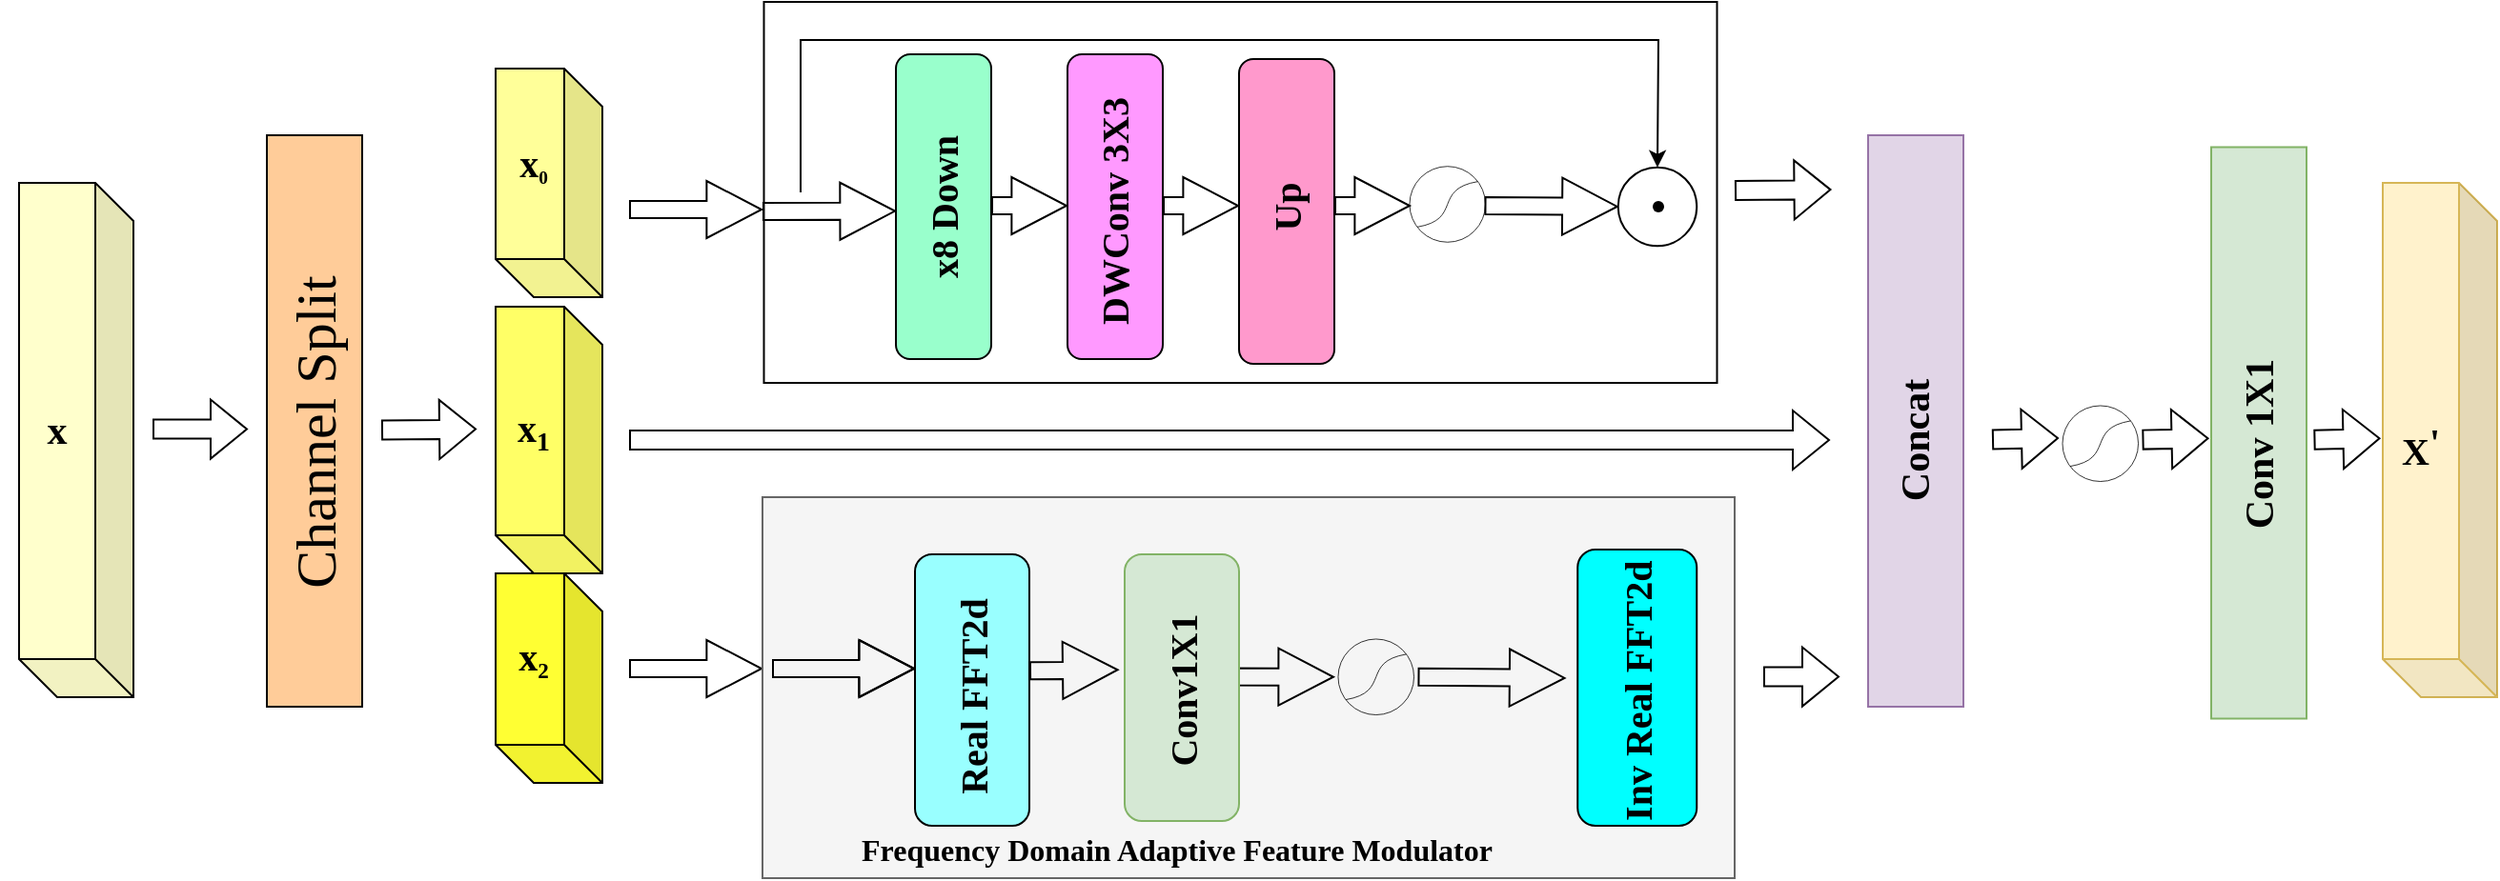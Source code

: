 <mxfile version="26.0.16">
  <diagram name="第 1 页" id="JiPXwJTJXFG5wIBRrole">
    <mxGraphModel dx="1235" dy="1783" grid="1" gridSize="10" guides="1" tooltips="1" connect="1" arrows="1" fold="1" page="1" pageScale="1" pageWidth="827" pageHeight="1169" math="0" shadow="0">
      <root>
        <mxCell id="0" />
        <mxCell id="1" parent="0" />
        <mxCell id="Ka6zoIv5gAv9ayU1NSag-5" value="" style="shape=flexArrow;endArrow=classic;html=1;rounded=0;exitX=1;exitY=0.5;exitDx=0;exitDy=0;" parent="1" edge="1">
          <mxGeometry width="50" height="50" relative="1" as="geometry">
            <mxPoint x="120" y="124.29" as="sourcePoint" />
            <mxPoint x="170" y="124.29" as="targetPoint" />
          </mxGeometry>
        </mxCell>
        <mxCell id="Ka6zoIv5gAv9ayU1NSag-7" value="" style="shape=cube;whiteSpace=wrap;html=1;boundedLbl=1;backgroundOutline=1;darkOpacity=0.05;darkOpacity2=0.1;rotation=-180;fillColor=#FFFFCC;" parent="1" vertex="1">
          <mxGeometry x="50" y="-5" width="60" height="270" as="geometry" />
        </mxCell>
        <mxCell id="Ka6zoIv5gAv9ayU1NSag-8" value="&lt;font style=&quot;font-size: 21px;&quot; face=&quot;Times New Roman&quot;&gt;&lt;b&gt;x&lt;/b&gt;&lt;/font&gt;" style="text;html=1;align=center;verticalAlign=middle;whiteSpace=wrap;rounded=0;" parent="1" vertex="1">
          <mxGeometry x="40" y="110" width="60" height="30" as="geometry" />
        </mxCell>
        <mxCell id="Ka6zoIv5gAv9ayU1NSag-11" value="" style="rounded=0;whiteSpace=wrap;html=1;fillColor=#FFCC99;" parent="1" vertex="1">
          <mxGeometry x="180" y="-30" width="50" height="300" as="geometry" />
        </mxCell>
        <mxCell id="Ka6zoIv5gAv9ayU1NSag-12" value="&lt;font style=&quot;font-size: 30px;&quot; face=&quot;Times New Roman&quot;&gt;Channel Split&lt;/font&gt;" style="text;html=1;align=center;verticalAlign=middle;whiteSpace=wrap;rounded=0;rotation=-90;" parent="1" vertex="1">
          <mxGeometry x="12.5" y="91.25" width="385" height="70" as="geometry" />
        </mxCell>
        <mxCell id="Ka6zoIv5gAv9ayU1NSag-13" value="" style="shape=cube;whiteSpace=wrap;html=1;boundedLbl=1;backgroundOutline=1;darkOpacity=0.05;darkOpacity2=0.1;rotation=-180;fillColor=#FFFF66;" parent="1" vertex="1">
          <mxGeometry x="300" y="60" width="56" height="140" as="geometry" />
        </mxCell>
        <mxCell id="Ka6zoIv5gAv9ayU1NSag-14" value="" style="shape=cube;whiteSpace=wrap;html=1;boundedLbl=1;backgroundOutline=1;darkOpacity=0.05;darkOpacity2=0.1;rotation=-180;fillColor=#FFFF33;" parent="1" vertex="1">
          <mxGeometry x="300" y="200" width="56" height="110" as="geometry" />
        </mxCell>
        <mxCell id="Ka6zoIv5gAv9ayU1NSag-15" value="" style="shape=flexArrow;endArrow=classic;html=1;rounded=0;" parent="1" edge="1">
          <mxGeometry width="50" height="50" relative="1" as="geometry">
            <mxPoint x="240" y="124.79" as="sourcePoint" />
            <mxPoint x="290" y="124.29" as="targetPoint" />
          </mxGeometry>
        </mxCell>
        <mxCell id="Ka6zoIv5gAv9ayU1NSag-16" value="&lt;font style=&quot;&quot; face=&quot;Times New Roman&quot;&gt;&lt;b style=&quot;&quot;&gt;&lt;span style=&quot;font-size: 20px;&quot;&gt;x&lt;/span&gt;&lt;span style=&quot;font-size: 16.667px;&quot;&gt;&lt;sub&gt;1&lt;/sub&gt;&lt;/span&gt;&lt;/b&gt;&lt;/font&gt;" style="text;html=1;align=center;verticalAlign=middle;whiteSpace=wrap;rounded=0;" parent="1" vertex="1">
          <mxGeometry x="290" y="110" width="60" height="30" as="geometry" />
        </mxCell>
        <mxCell id="Ka6zoIv5gAv9ayU1NSag-17" value="&lt;font style=&quot;&quot; face=&quot;Times New Roman&quot;&gt;&lt;b style=&quot;&quot;&gt;&lt;span style=&quot;font-size: 20px;&quot;&gt;x&lt;/span&gt;&lt;span style=&quot;font-size: 13.889px;&quot;&gt;&lt;sub&gt;2&lt;/sub&gt;&lt;/span&gt;&lt;/b&gt;&lt;/font&gt;" style="text;html=1;align=center;verticalAlign=middle;whiteSpace=wrap;rounded=0;" parent="1" vertex="1">
          <mxGeometry x="290" y="230" width="60" height="30" as="geometry" />
        </mxCell>
        <mxCell id="Ka6zoIv5gAv9ayU1NSag-18" value="" style="shape=flexArrow;endArrow=classic;html=1;rounded=0;" parent="1" edge="1">
          <mxGeometry width="50" height="50" relative="1" as="geometry">
            <mxPoint x="370" y="130" as="sourcePoint" />
            <mxPoint x="1000" y="130" as="targetPoint" />
          </mxGeometry>
        </mxCell>
        <mxCell id="Ka6zoIv5gAv9ayU1NSag-19" value="" style="shape=flexArrow;endArrow=classic;html=1;rounded=0;width=9;endSize=9.27;" parent="1" edge="1">
          <mxGeometry width="50" height="50" relative="1" as="geometry">
            <mxPoint x="370" y="250" as="sourcePoint" />
            <mxPoint x="440" y="250" as="targetPoint" />
          </mxGeometry>
        </mxCell>
        <mxCell id="Ka6zoIv5gAv9ayU1NSag-23" value="" style="rounded=0;whiteSpace=wrap;html=1;fillColor=#f5f5f5;fontColor=#333333;strokeColor=#666666;" parent="1" vertex="1">
          <mxGeometry x="440" y="160" width="510" height="200" as="geometry" />
        </mxCell>
        <mxCell id="Ka6zoIv5gAv9ayU1NSag-24" value="&lt;font style=&quot;font-size: 16px;&quot; face=&quot;Times New Roman&quot;&gt;&lt;b style=&quot;&quot;&gt;Frequency Domain Adaptive Feature Modulator&lt;/b&gt;&lt;/font&gt;" style="text;html=1;align=center;verticalAlign=middle;whiteSpace=wrap;rounded=0;" parent="1" vertex="1">
          <mxGeometry x="480" y="330" width="355" height="30" as="geometry" />
        </mxCell>
        <mxCell id="Ka6zoIv5gAv9ayU1NSag-29" value="" style="shape=flexArrow;endArrow=classic;html=1;rounded=0;width=9;endSize=9.27;entryX=-0.053;entryY=0.433;entryDx=0;entryDy=0;entryPerimeter=0;" parent="1" target="dzmAO8xLPFDrZ-1x8_2--6" edge="1">
          <mxGeometry width="50" height="50" relative="1" as="geometry">
            <mxPoint x="580" y="251.16" as="sourcePoint" />
            <mxPoint x="620" y="251.16" as="targetPoint" />
          </mxGeometry>
        </mxCell>
        <mxCell id="Ka6zoIv5gAv9ayU1NSag-33" value="" style="shape=flexArrow;endArrow=classic;html=1;rounded=0;width=9;endSize=9.27;entryX=0;entryY=0.5;entryDx=0;entryDy=0;" parent="1" target="AM7uqUnurzBZ_UU4lggt-1" edge="1">
          <mxGeometry width="50" height="50" relative="1" as="geometry">
            <mxPoint x="680" y="254.29" as="sourcePoint" />
            <mxPoint x="717.5" y="254.29" as="targetPoint" />
          </mxGeometry>
        </mxCell>
        <mxCell id="Ka6zoIv5gAv9ayU1NSag-37" value="" style="shape=flexArrow;endArrow=classic;html=1;rounded=0;width=9;endSize=9.27;exitX=1;exitY=0.5;exitDx=0;exitDy=0;" parent="1" source="AM7uqUnurzBZ_UU4lggt-1" edge="1">
          <mxGeometry width="50" height="50" relative="1" as="geometry">
            <mxPoint x="821.25" y="254.5" as="sourcePoint" />
            <mxPoint x="861.25" y="255" as="targetPoint" />
          </mxGeometry>
        </mxCell>
        <mxCell id="Ka6zoIv5gAv9ayU1NSag-39" value="" style="shape=flexArrow;endArrow=classic;html=1;rounded=0;" parent="1" edge="1">
          <mxGeometry width="50" height="50" relative="1" as="geometry">
            <mxPoint x="950" y="-1" as="sourcePoint" />
            <mxPoint x="1000.75" y="-1.44" as="targetPoint" />
          </mxGeometry>
        </mxCell>
        <mxCell id="Ka6zoIv5gAv9ayU1NSag-41" value="" style="rounded=0;whiteSpace=wrap;html=1;fillColor=#e1d5e7;strokeColor=#9673a6;" parent="1" vertex="1">
          <mxGeometry x="1020" y="-30" width="50" height="300" as="geometry" />
        </mxCell>
        <mxCell id="Ka6zoIv5gAv9ayU1NSag-42" value="&lt;font style=&quot;font-size: 21px;&quot; face=&quot;Times New Roman&quot;&gt;&lt;b style=&quot;&quot;&gt;Concat&lt;/b&gt;&lt;/font&gt;" style="text;html=1;align=center;verticalAlign=middle;whiteSpace=wrap;rounded=0;rotation=-90;" parent="1" vertex="1">
          <mxGeometry x="1005" y="115" width="80" height="30" as="geometry" />
        </mxCell>
        <mxCell id="Ka6zoIv5gAv9ayU1NSag-44" value="" style="shape=cube;whiteSpace=wrap;html=1;boundedLbl=1;backgroundOutline=1;darkOpacity=0.05;darkOpacity2=0.1;rotation=-180;fillColor=#fff2cc;strokeColor=#d6b656;" parent="1" vertex="1">
          <mxGeometry x="1290" y="-5" width="60" height="270" as="geometry" />
        </mxCell>
        <mxCell id="Ka6zoIv5gAv9ayU1NSag-45" value="" style="shape=flexArrow;endArrow=classic;html=1;rounded=0;" parent="1" edge="1">
          <mxGeometry width="50" height="50" relative="1" as="geometry">
            <mxPoint x="965" y="254.29" as="sourcePoint" />
            <mxPoint x="1005" y="254.29" as="targetPoint" />
          </mxGeometry>
        </mxCell>
        <mxCell id="Ka6zoIv5gAv9ayU1NSag-47" value="&lt;font style=&quot;&quot; face=&quot;Times New Roman&quot;&gt;&lt;b style=&quot;&quot;&gt;&lt;span style=&quot;font-size: 20px;&quot;&gt;X&lt;/span&gt;&lt;sup style=&quot;&quot;&gt;&lt;font style=&quot;font-size: 20px;&quot;&gt;&#39;&lt;/font&gt;&lt;/sup&gt;&lt;/b&gt;&lt;/font&gt;" style="text;html=1;align=center;verticalAlign=middle;whiteSpace=wrap;rounded=0;" parent="1" vertex="1">
          <mxGeometry x="1280" y="117.5" width="60" height="30" as="geometry" />
        </mxCell>
        <mxCell id="dzmAO8xLPFDrZ-1x8_2--3" value="" style="rounded=1;whiteSpace=wrap;html=1;fillColor=#00FFFF;" parent="1" vertex="1">
          <mxGeometry x="867.62" y="187.5" width="62.5" height="145" as="geometry" />
        </mxCell>
        <mxCell id="dzmAO8xLPFDrZ-1x8_2--7" value="" style="rounded=1;whiteSpace=wrap;html=1;fillColor=#99FFFF;" parent="1" vertex="1">
          <mxGeometry x="520" y="190" width="60" height="142.5" as="geometry" />
        </mxCell>
        <mxCell id="Ka6zoIv5gAv9ayU1NSag-28" value="&lt;font style=&quot;font-size: 20px;&quot; face=&quot;Times New Roman&quot;&gt;&lt;b style=&quot;&quot;&gt;Real FFT2d&lt;/b&gt;&lt;/font&gt;" style="text;html=1;align=center;verticalAlign=middle;whiteSpace=wrap;rounded=0;rotation=-90;" parent="1" vertex="1">
          <mxGeometry x="488.75" y="250" width="122.5" height="30" as="geometry" />
        </mxCell>
        <mxCell id="dzmAO8xLPFDrZ-1x8_2--6" value="" style="rounded=1;whiteSpace=wrap;html=1;fillColor=#d5e8d4;strokeColor=#82b366;" parent="1" vertex="1">
          <mxGeometry x="630" y="190" width="60" height="140" as="geometry" />
        </mxCell>
        <mxCell id="Ka6zoIv5gAv9ayU1NSag-32" value="&lt;font style=&quot;font-size: 20px;&quot; face=&quot;Times New Roman&quot;&gt;&lt;b style=&quot;&quot;&gt;Conv1X1&lt;/b&gt;&lt;/font&gt;" style="text;html=1;align=center;verticalAlign=middle;whiteSpace=wrap;rounded=0;rotation=-90;" parent="1" vertex="1">
          <mxGeometry x="605" y="246.25" width="110" height="30" as="geometry" />
        </mxCell>
        <mxCell id="dzmAO8xLPFDrZ-1x8_2--4" value="&lt;font style=&quot;font-size: 20px;&quot; face=&quot;Times New Roman&quot;&gt;&lt;b style=&quot;&quot;&gt;Inv Real FFT2d&lt;/b&gt;&lt;/font&gt;" style="text;html=1;align=center;verticalAlign=middle;whiteSpace=wrap;rounded=0;rotation=-90;" parent="1" vertex="1">
          <mxGeometry x="816.37" y="246.25" width="165" height="30" as="geometry" />
        </mxCell>
        <mxCell id="ZfqspJ4jVeSUqqMDaP2K-2" value="" style="shape=cube;whiteSpace=wrap;html=1;boundedLbl=1;backgroundOutline=1;darkOpacity=0.05;darkOpacity2=0.1;rotation=-180;fillColor=#FFFF99;" parent="1" vertex="1">
          <mxGeometry x="300" y="-65" width="56" height="120" as="geometry" />
        </mxCell>
        <mxCell id="ZfqspJ4jVeSUqqMDaP2K-3" value="&lt;font style=&quot;&quot; face=&quot;Times New Roman&quot;&gt;&lt;b style=&quot;&quot;&gt;&lt;span style=&quot;font-size: 20px;&quot;&gt;x&lt;/span&gt;&lt;span style=&quot;font-size: 11.574px;&quot;&gt;&lt;sub&gt;0&lt;/sub&gt;&lt;/span&gt;&lt;/b&gt;&lt;/font&gt;" style="text;html=1;align=center;verticalAlign=middle;whiteSpace=wrap;rounded=0;" parent="1" vertex="1">
          <mxGeometry x="290" y="-30" width="60" height="30" as="geometry" />
        </mxCell>
        <mxCell id="ZfqspJ4jVeSUqqMDaP2K-7" value="" style="shape=flexArrow;endArrow=classic;html=1;rounded=0;width=9;endSize=9.27;" parent="1" edge="1">
          <mxGeometry width="50" height="50" relative="1" as="geometry">
            <mxPoint x="370" y="9" as="sourcePoint" />
            <mxPoint x="440" y="9" as="targetPoint" />
          </mxGeometry>
        </mxCell>
        <mxCell id="ZfqspJ4jVeSUqqMDaP2K-8" value="" style="rounded=0;whiteSpace=wrap;html=1;" parent="1" vertex="1">
          <mxGeometry x="440.75" y="-100" width="500" height="200" as="geometry" />
        </mxCell>
        <mxCell id="ZfqspJ4jVeSUqqMDaP2K-9" value="" style="rounded=1;whiteSpace=wrap;html=1;fillColor=#99FFCC;" parent="1" vertex="1">
          <mxGeometry x="510" y="-72.5" width="50" height="160" as="geometry" />
        </mxCell>
        <mxCell id="ZfqspJ4jVeSUqqMDaP2K-10" value="&lt;font face=&quot;Times New Roman&quot; style=&quot;font-size: 20px;&quot;&gt;&lt;b&gt;x8 Down&lt;/b&gt;&lt;/font&gt;" style="text;html=1;align=center;verticalAlign=middle;whiteSpace=wrap;rounded=0;rotation=-90;" parent="1" vertex="1">
          <mxGeometry x="465" y="-0.01" width="140" height="15" as="geometry" />
        </mxCell>
        <mxCell id="ZfqspJ4jVeSUqqMDaP2K-11" value="" style="rounded=1;whiteSpace=wrap;html=1;fillColor=#FF99FF;" parent="1" vertex="1">
          <mxGeometry x="600" y="-72.5" width="50" height="160" as="geometry" />
        </mxCell>
        <mxCell id="ZfqspJ4jVeSUqqMDaP2K-12" value="" style="shape=flexArrow;endArrow=classic;html=1;rounded=0;width=9;endSize=9.27;" parent="1" edge="1">
          <mxGeometry width="50" height="50" relative="1" as="geometry">
            <mxPoint x="560" y="7" as="sourcePoint" />
            <mxPoint x="600" y="7" as="targetPoint" />
          </mxGeometry>
        </mxCell>
        <mxCell id="ZfqspJ4jVeSUqqMDaP2K-13" value="&lt;font face=&quot;Times New Roman&quot; style=&quot;font-size: 20px;&quot;&gt;&lt;b&gt;DWConv 3X3&lt;/b&gt;&lt;/font&gt;" style="text;html=1;align=center;verticalAlign=middle;whiteSpace=wrap;rounded=0;rotation=-90;" parent="1" vertex="1">
          <mxGeometry x="560" width="127.5" height="20" as="geometry" />
        </mxCell>
        <mxCell id="ZfqspJ4jVeSUqqMDaP2K-14" value="" style="shape=flexArrow;endArrow=classic;html=1;rounded=0;width=9;endSize=9.27;" parent="1" edge="1">
          <mxGeometry width="50" height="50" relative="1" as="geometry">
            <mxPoint x="650" y="7.0" as="sourcePoint" />
            <mxPoint x="690" y="7.0" as="targetPoint" />
          </mxGeometry>
        </mxCell>
        <mxCell id="ZfqspJ4jVeSUqqMDaP2K-15" value="" style="rounded=1;whiteSpace=wrap;html=1;fillColor=#FF99CC;" parent="1" vertex="1">
          <mxGeometry x="690" y="-69.99" width="50" height="160" as="geometry" />
        </mxCell>
        <mxCell id="ZfqspJ4jVeSUqqMDaP2K-16" value="&lt;font face=&quot;Times New Roman&quot; style=&quot;font-size: 20px;&quot;&gt;&lt;b&gt;Up&lt;/b&gt;&lt;/font&gt;" style="text;html=1;align=center;verticalAlign=middle;whiteSpace=wrap;rounded=0;rotation=-90;" parent="1" vertex="1">
          <mxGeometry x="651.25" y="-2.51" width="127.5" height="20" as="geometry" />
        </mxCell>
        <mxCell id="ZfqspJ4jVeSUqqMDaP2K-17" value="" style="shape=flexArrow;endArrow=classic;html=1;rounded=0;width=9;endSize=9.27;" parent="1" edge="1">
          <mxGeometry width="50" height="50" relative="1" as="geometry">
            <mxPoint x="740" y="7.0" as="sourcePoint" />
            <mxPoint x="780" y="7.0" as="targetPoint" />
          </mxGeometry>
        </mxCell>
        <mxCell id="ZfqspJ4jVeSUqqMDaP2K-22" value="" style="shape=flexArrow;endArrow=classic;html=1;rounded=0;width=9;endSize=9.27;" parent="1" edge="1">
          <mxGeometry width="50" height="50" relative="1" as="geometry">
            <mxPoint x="440" y="10" as="sourcePoint" />
            <mxPoint x="510" y="9.79" as="targetPoint" />
          </mxGeometry>
        </mxCell>
        <mxCell id="ZfqspJ4jVeSUqqMDaP2K-23" value="" style="endArrow=classic;html=1;rounded=0;entryX=0.5;entryY=0;entryDx=0;entryDy=0;" parent="1" target="ZfqspJ4jVeSUqqMDaP2K-29" edge="1">
          <mxGeometry width="50" height="50" relative="1" as="geometry">
            <mxPoint x="460" as="sourcePoint" />
            <mxPoint x="910" y="-20" as="targetPoint" />
            <Array as="points">
              <mxPoint x="460" y="-80" />
              <mxPoint x="910" y="-80" />
            </Array>
          </mxGeometry>
        </mxCell>
        <mxCell id="ZfqspJ4jVeSUqqMDaP2K-24" value="" style="shape=flexArrow;endArrow=classic;html=1;rounded=0;width=9;endSize=9.27;entryX=0;entryY=0.5;entryDx=0;entryDy=0;" parent="1" target="ZfqspJ4jVeSUqqMDaP2K-29" edge="1">
          <mxGeometry width="50" height="50" relative="1" as="geometry">
            <mxPoint x="818.75" y="6.99" as="sourcePoint" />
            <mxPoint x="858.75" y="6.99" as="targetPoint" />
          </mxGeometry>
        </mxCell>
        <mxCell id="ZfqspJ4jVeSUqqMDaP2K-29" value="" style="ellipse;whiteSpace=wrap;html=1;aspect=fixed;" parent="1" vertex="1">
          <mxGeometry x="888.87" y="-13.13" width="41.25" height="41.25" as="geometry" />
        </mxCell>
        <mxCell id="ZfqspJ4jVeSUqqMDaP2K-28" value="" style="shape=waypoint;sketch=0;fillStyle=solid;size=6;pointerEvents=1;points=[];fillColor=none;resizable=0;rotatable=0;perimeter=centerPerimeter;snapToPoint=1;" parent="1" vertex="1">
          <mxGeometry x="900" y="-2.5" width="20" height="20" as="geometry" />
        </mxCell>
        <mxCell id="ZfqspJ4jVeSUqqMDaP2K-34" value="" style="shape=flexArrow;endArrow=classic;html=1;rounded=0;" parent="1" edge="1">
          <mxGeometry width="50" height="50" relative="1" as="geometry">
            <mxPoint x="1085" y="129.73" as="sourcePoint" />
            <mxPoint x="1120" y="129" as="targetPoint" />
          </mxGeometry>
        </mxCell>
        <mxCell id="ZfqspJ4jVeSUqqMDaP2K-35" value="" style="rounded=0;whiteSpace=wrap;html=1;fillColor=#d5e8d4;strokeColor=#82b366;" parent="1" vertex="1">
          <mxGeometry x="1200" y="-23.75" width="50" height="300" as="geometry" />
        </mxCell>
        <mxCell id="ZfqspJ4jVeSUqqMDaP2K-36" value="&lt;font style=&quot;font-size: 21px;&quot; face=&quot;Times New Roman&quot;&gt;&lt;b&gt;Conv 1X1&lt;/b&gt;&lt;/font&gt;" style="text;html=1;align=center;verticalAlign=middle;whiteSpace=wrap;rounded=0;rotation=-90;" parent="1" vertex="1">
          <mxGeometry x="1162.5" y="120" width="125" height="25" as="geometry" />
        </mxCell>
        <mxCell id="ZfqspJ4jVeSUqqMDaP2K-37" value="" style="shape=flexArrow;endArrow=classic;html=1;rounded=0;" parent="1" edge="1">
          <mxGeometry width="50" height="50" relative="1" as="geometry">
            <mxPoint x="1163.75" y="129.82" as="sourcePoint" />
            <mxPoint x="1198.75" y="129.09" as="targetPoint" />
          </mxGeometry>
        </mxCell>
        <mxCell id="ZfqspJ4jVeSUqqMDaP2K-39" value="" style="shape=image;verticalLabelPosition=bottom;labelBackgroundColor=default;verticalAlign=top;aspect=fixed;imageAspect=0;image=data:image/svg+xml,PHN2ZyB4bWxucz0iaHR0cDovL3d3dy53My5vcmcvMjAwMC9zdmciIGhlaWdodD0iMTEwIiB3aWR0aD0iMTEwIiB2aWV3Qm94PSIwIDAgMTEwIDExMCI+JiN4YTsgIDxjaXJjbGUgZmlsbD0idHJhbnNwYXJlbnQiIHN0cm9rZS13aWR0aD0iMSIgc3Ryb2tlPSJibGFjayIgcj0iNTAiIGN5PSI1NSIgY3g9IjU1Ii8+JiN4YTsgIDxwYXRoIGZpbGw9InRyYW5zcGFyZW50IiBzdHJva2U9ImJsYWNrIiBkPSJNMTUgODUgQzc1IDc1LDM1IDM1LDk1IDI1Ii8+JiN4YTs8L3N2Zz4=;rounded=0;" parent="1" vertex="1">
          <mxGeometry x="777.5" y="-15.63" width="43.75" height="43.75" as="geometry" />
        </mxCell>
        <mxCell id="AM7uqUnurzBZ_UU4lggt-1" value="" style="shape=image;verticalLabelPosition=bottom;labelBackgroundColor=default;verticalAlign=top;aspect=fixed;imageAspect=0;image=data:image/svg+xml,PHN2ZyB4bWxucz0iaHR0cDovL3d3dy53My5vcmcvMjAwMC9zdmciIGhlaWdodD0iMTEwIiB3aWR0aD0iMTEwIiB2aWV3Qm94PSIwIDAgMTEwIDExMCI+JiN4YTsgIDxjaXJjbGUgZmlsbD0idHJhbnNwYXJlbnQiIHN0cm9rZS13aWR0aD0iMSIgc3Ryb2tlPSJibGFjayIgcj0iNTAiIGN5PSI1NSIgY3g9IjU1Ii8+JiN4YTsgIDxwYXRoIGZpbGw9InRyYW5zcGFyZW50IiBzdHJva2U9ImJsYWNrIiBkPSJNMTUgODUgQzc1IDc1LDM1IDM1LDk1IDI1Ii8+JiN4YTs8L3N2Zz4=;rounded=0;" parent="1" vertex="1">
          <mxGeometry x="740" y="232.5" width="43.75" height="43.75" as="geometry" />
        </mxCell>
        <mxCell id="AM7uqUnurzBZ_UU4lggt-3" value="" style="shape=flexArrow;endArrow=classic;html=1;rounded=0;width=9;endSize=9.27;" parent="1" edge="1">
          <mxGeometry width="50" height="50" relative="1" as="geometry">
            <mxPoint x="445" y="250" as="sourcePoint" />
            <mxPoint x="520" y="250" as="targetPoint" />
            <Array as="points">
              <mxPoint x="490" y="250" />
            </Array>
          </mxGeometry>
        </mxCell>
        <mxCell id="BhpzggH3OqWK28JxRU5K-2" value="" style="shape=image;verticalLabelPosition=bottom;labelBackgroundColor=default;verticalAlign=top;aspect=fixed;imageAspect=0;image=data:image/svg+xml,PHN2ZyB4bWxucz0iaHR0cDovL3d3dy53My5vcmcvMjAwMC9zdmciIGhlaWdodD0iMTEwIiB3aWR0aD0iMTEwIiB2aWV3Qm94PSIwIDAgMTEwIDExMCI+JiN4YTsgIDxjaXJjbGUgZmlsbD0idHJhbnNwYXJlbnQiIHN0cm9rZS13aWR0aD0iMSIgc3Ryb2tlPSJibGFjayIgcj0iNTAiIGN5PSI1NSIgY3g9IjU1Ii8+JiN4YTsgIDxwYXRoIGZpbGw9InRyYW5zcGFyZW50IiBzdHJva2U9ImJsYWNrIiBkPSJNMTUgODUgQzc1IDc1LDM1IDM1LDk1IDI1Ii8+JiN4YTs8L3N2Zz4=;rounded=0;" parent="1" vertex="1">
          <mxGeometry x="1120" y="110" width="43.75" height="43.75" as="geometry" />
        </mxCell>
        <mxCell id="BhpzggH3OqWK28JxRU5K-3" value="" style="shape=flexArrow;endArrow=classic;html=1;rounded=0;" parent="1" edge="1">
          <mxGeometry width="50" height="50" relative="1" as="geometry">
            <mxPoint x="1253.75" y="129.83" as="sourcePoint" />
            <mxPoint x="1288.75" y="129.1" as="targetPoint" />
          </mxGeometry>
        </mxCell>
      </root>
    </mxGraphModel>
  </diagram>
</mxfile>

